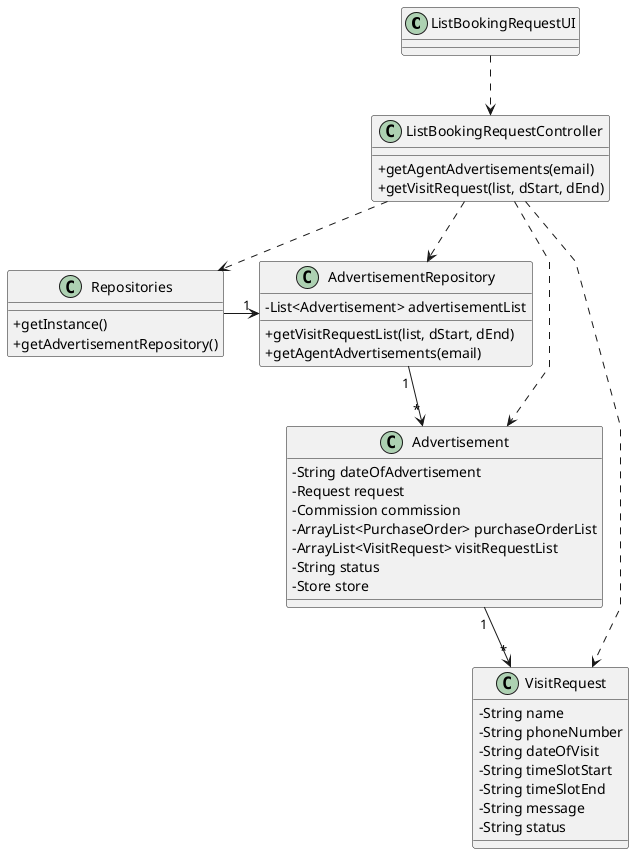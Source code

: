 @startuml
skinparam packageStyle rectangle
skinparam shadowing false
skinparam lineType polyline


skinparam classAttributeIconSize 0

class ListBookingRequestUI{}

class ListBookingRequestController{
+getAgentAdvertisements(email)
+getVisitRequest(list, dStart, dEnd)
}

class Repositories{
+getInstance()
+getAdvertisementRepository()
}

class AdvertisementRepository{
-List<Advertisement> advertisementList
+getVisitRequestList(list, dStart, dEnd)
+getAgentAdvertisements(email)
}

class Advertisement{
-String dateOfAdvertisement
-Request request
-Commission commission
-ArrayList<PurchaseOrder> purchaseOrderList
-ArrayList<VisitRequest> visitRequestList
-String status
-Store store

}

class VisitRequest{
-String name
-String phoneNumber
-String dateOfVisit
-String timeSlotStart
-String timeSlotEnd
-String message
-String status
}

ListBookingRequestUI ..> ListBookingRequestController
ListBookingRequestController ..> Repositories
ListBookingRequestController ..> AdvertisementRepository

Repositories -> "1" AdvertisementRepository

AdvertisementRepository "1"-->"*" Advertisement

Advertisement "1" -->"*" VisitRequest

ListBookingRequestController ..> Advertisement

ListBookingRequestController ....> VisitRequest


@enduml